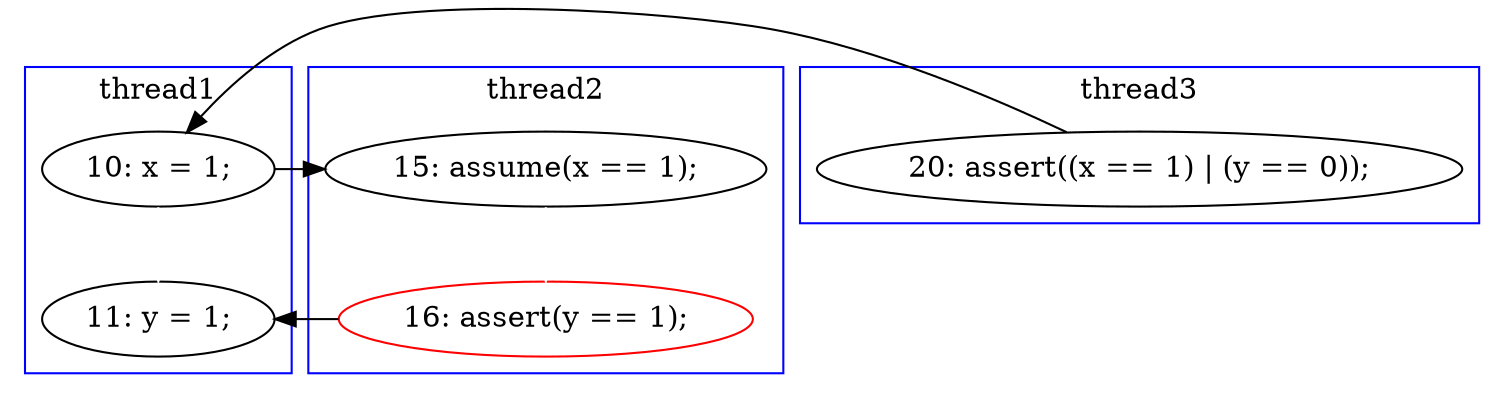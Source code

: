 digraph Counterexample {
	10 -> 12 [color = black, style = solid, constraint = false]
	9 -> 10 [color = black, style = solid, constraint = false]
	10 -> 16 [color = white, style = solid]
	13 -> 16 [color = black, style = solid, constraint = false]
	12 -> 13 [color = white, style = solid]
	subgraph cluster3 {
		label = thread3
		color = blue
		9  [label = "20: assert((x == 1) | (y == 0));"]
	}
	subgraph cluster2 {
		label = thread2
		color = blue
		12  [label = "15: assume(x == 1);"]
		13  [label = "16: assert(y == 1);", color = red]
	}
	subgraph cluster1 {
		label = thread1
		color = blue
		10  [label = "10: x = 1;"]
		16  [label = "11: y = 1;"]
	}
}